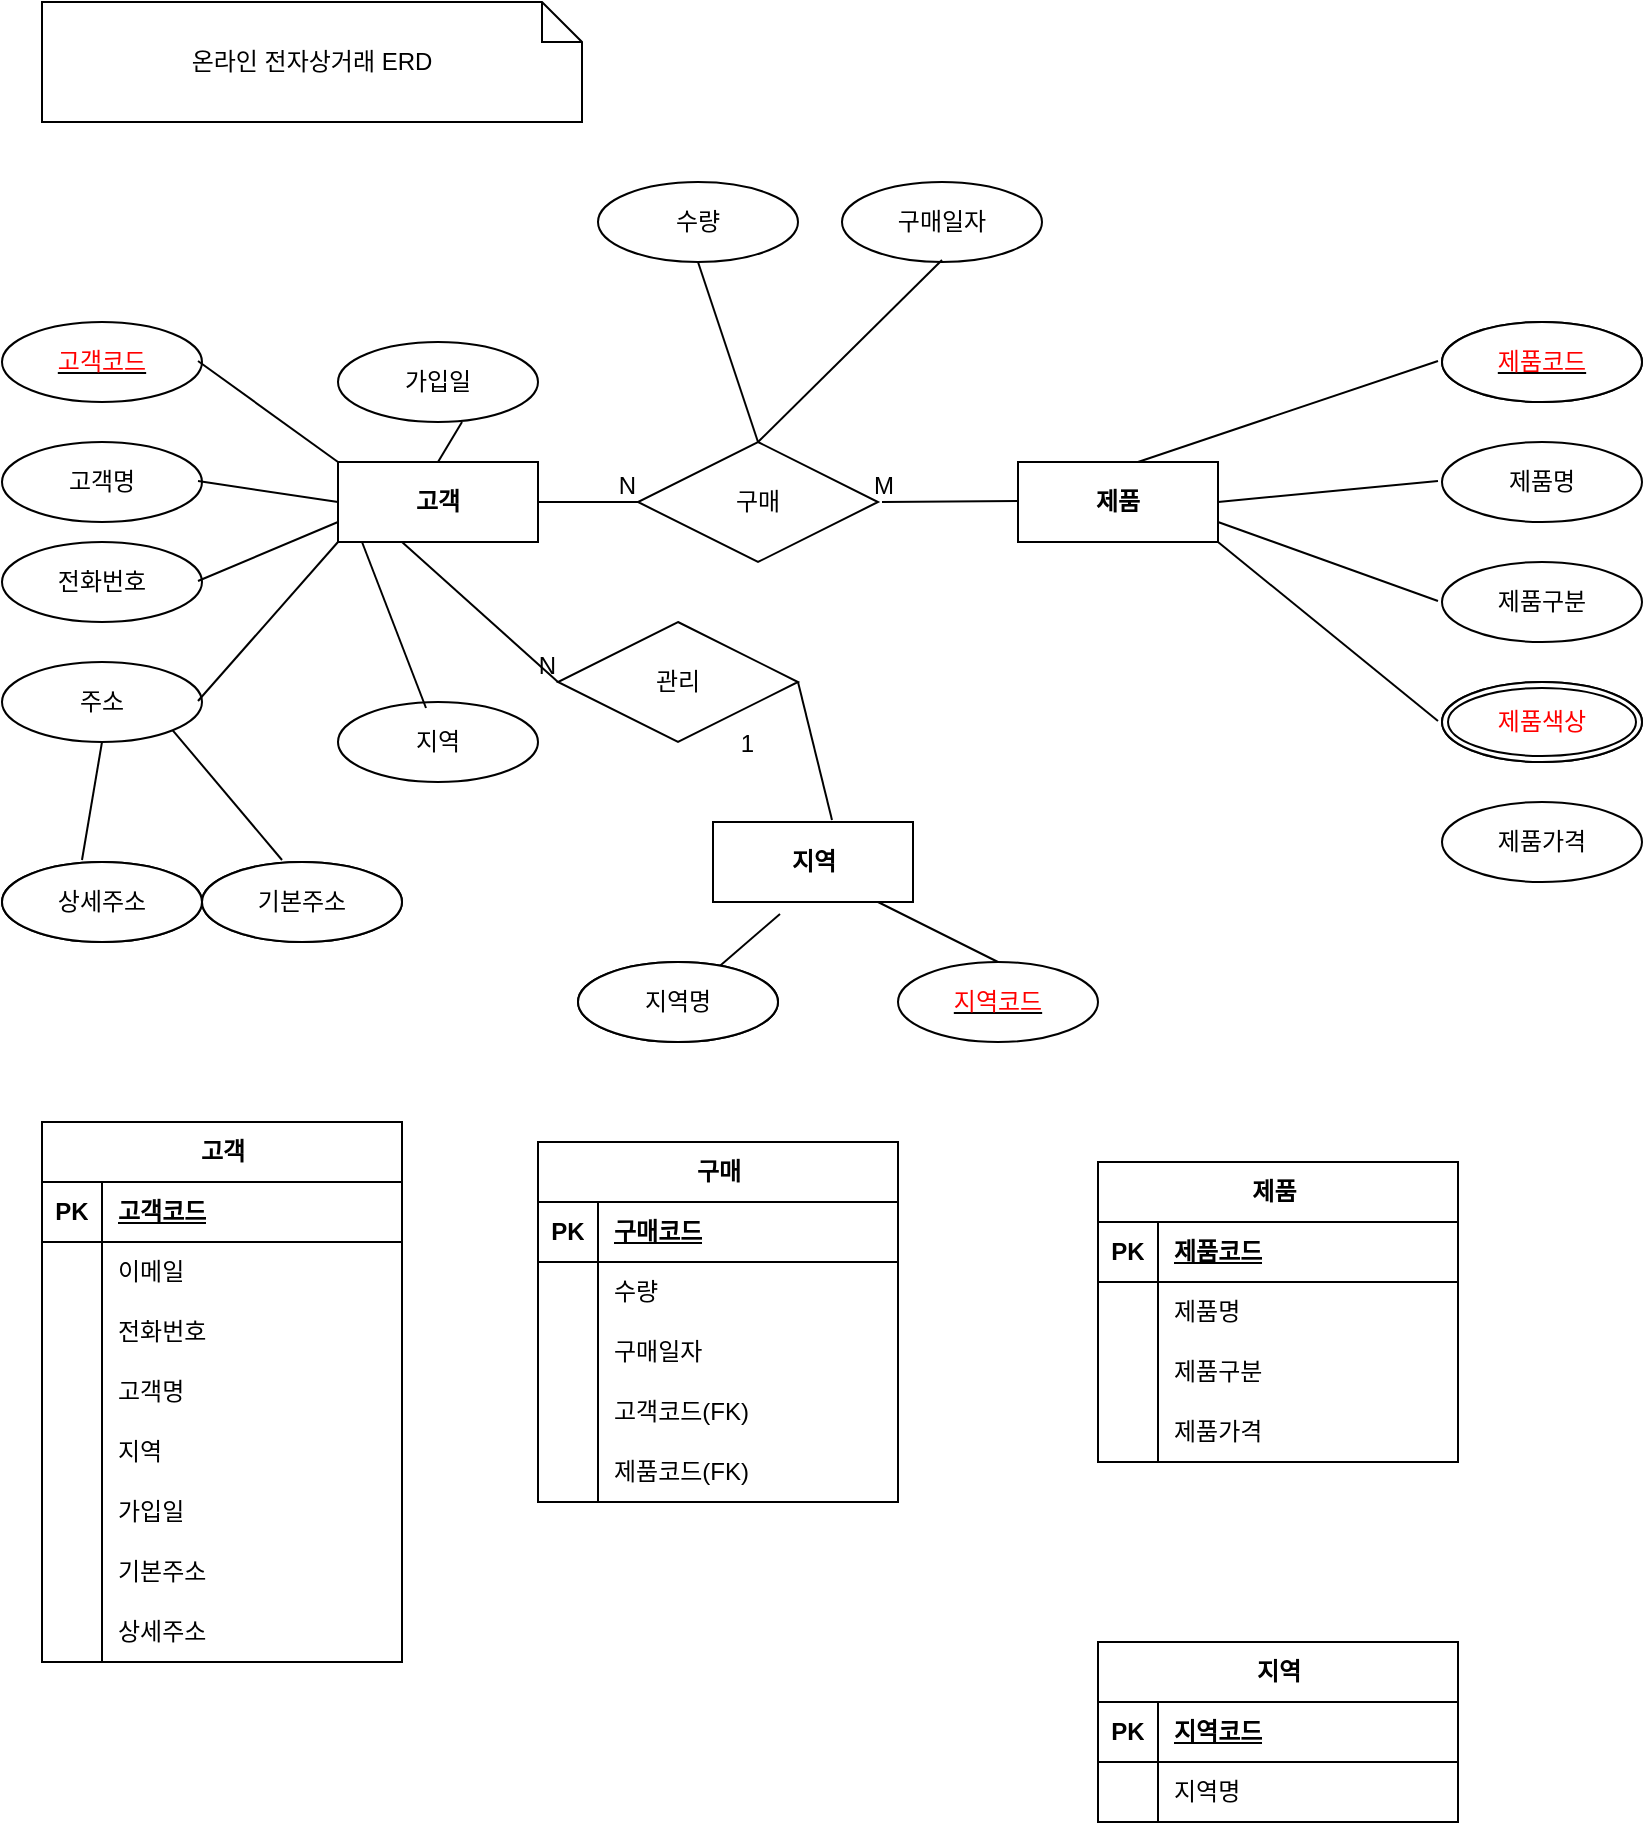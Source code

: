 <mxfile version="22.1.16" type="github">
  <diagram name="페이지-1" id="xG3aGmOnRSjGgeYICYWL">
    <mxGraphModel dx="859" dy="1944" grid="1" gridSize="10" guides="1" tooltips="1" connect="1" arrows="1" fold="1" page="1" pageScale="1" pageWidth="827" pageHeight="1169" math="0" shadow="0">
      <root>
        <mxCell id="0" />
        <mxCell id="1" parent="0" />
        <mxCell id="t62t33syxWs0_3AeZaYj-1" value="&lt;font color=&quot;#ff0000&quot;&gt;고객코드&lt;/font&gt;" style="ellipse;whiteSpace=wrap;html=1;align=center;fontStyle=4;" parent="1" vertex="1">
          <mxGeometry width="100" height="40" as="geometry" />
        </mxCell>
        <mxCell id="t62t33syxWs0_3AeZaYj-2" value="&lt;b&gt;지역&lt;/b&gt;" style="whiteSpace=wrap;html=1;align=center;" parent="1" vertex="1">
          <mxGeometry x="355.5" y="250" width="100" height="40" as="geometry" />
        </mxCell>
        <mxCell id="t62t33syxWs0_3AeZaYj-3" value="&lt;b&gt;제품&lt;/b&gt;" style="whiteSpace=wrap;html=1;align=center;" parent="1" vertex="1">
          <mxGeometry x="508" y="70" width="100" height="40" as="geometry" />
        </mxCell>
        <mxCell id="t62t33syxWs0_3AeZaYj-4" value="&lt;b&gt;고객&lt;/b&gt;" style="whiteSpace=wrap;html=1;align=center;" parent="1" vertex="1">
          <mxGeometry x="168" y="70" width="100" height="40" as="geometry" />
        </mxCell>
        <mxCell id="t62t33syxWs0_3AeZaYj-5" value="고객명" style="ellipse;whiteSpace=wrap;html=1;align=center;" parent="1" vertex="1">
          <mxGeometry y="60" width="100" height="40" as="geometry" />
        </mxCell>
        <mxCell id="t62t33syxWs0_3AeZaYj-6" value="전화번호" style="ellipse;whiteSpace=wrap;html=1;align=center;" parent="1" vertex="1">
          <mxGeometry y="110" width="100" height="40" as="geometry" />
        </mxCell>
        <mxCell id="t62t33syxWs0_3AeZaYj-7" value="주소" style="ellipse;whiteSpace=wrap;html=1;align=center;" parent="1" vertex="1">
          <mxGeometry y="170" width="100" height="40" as="geometry" />
        </mxCell>
        <mxCell id="t62t33syxWs0_3AeZaYj-8" value="지역" style="ellipse;whiteSpace=wrap;html=1;align=center;" parent="1" vertex="1">
          <mxGeometry x="168" y="190" width="100" height="40" as="geometry" />
        </mxCell>
        <mxCell id="t62t33syxWs0_3AeZaYj-9" value="가입일" style="ellipse;whiteSpace=wrap;html=1;align=center;" parent="1" vertex="1">
          <mxGeometry x="168" y="10" width="100" height="40" as="geometry" />
        </mxCell>
        <mxCell id="t62t33syxWs0_3AeZaYj-10" value="" style="endArrow=none;html=1;rounded=0;entryX=0;entryY=0;entryDx=0;entryDy=0;" parent="1" target="t62t33syxWs0_3AeZaYj-4" edge="1">
          <mxGeometry relative="1" as="geometry">
            <mxPoint x="98" y="19.5" as="sourcePoint" />
            <mxPoint x="258" y="19.5" as="targetPoint" />
          </mxGeometry>
        </mxCell>
        <mxCell id="t62t33syxWs0_3AeZaYj-12" value="" style="endArrow=none;html=1;rounded=0;entryX=0.12;entryY=1;entryDx=0;entryDy=0;entryPerimeter=0;exitX=0.44;exitY=0.075;exitDx=0;exitDy=0;exitPerimeter=0;" parent="1" source="t62t33syxWs0_3AeZaYj-8" target="t62t33syxWs0_3AeZaYj-4" edge="1">
          <mxGeometry relative="1" as="geometry">
            <mxPoint x="98" y="239.5" as="sourcePoint" />
            <mxPoint x="258" y="239.5" as="targetPoint" />
          </mxGeometry>
        </mxCell>
        <mxCell id="t62t33syxWs0_3AeZaYj-13" value="" style="endArrow=none;html=1;rounded=0;entryX=0;entryY=1;entryDx=0;entryDy=0;" parent="1" target="t62t33syxWs0_3AeZaYj-4" edge="1">
          <mxGeometry relative="1" as="geometry">
            <mxPoint x="98" y="189.5" as="sourcePoint" />
            <mxPoint x="258" y="189.5" as="targetPoint" />
          </mxGeometry>
        </mxCell>
        <mxCell id="t62t33syxWs0_3AeZaYj-14" value="" style="endArrow=none;html=1;rounded=0;entryX=0;entryY=0.75;entryDx=0;entryDy=0;" parent="1" target="t62t33syxWs0_3AeZaYj-4" edge="1">
          <mxGeometry relative="1" as="geometry">
            <mxPoint x="98" y="129.5" as="sourcePoint" />
            <mxPoint x="258" y="129.5" as="targetPoint" />
          </mxGeometry>
        </mxCell>
        <mxCell id="t62t33syxWs0_3AeZaYj-15" value="" style="endArrow=none;html=1;rounded=0;entryX=0;entryY=0.5;entryDx=0;entryDy=0;" parent="1" target="t62t33syxWs0_3AeZaYj-4" edge="1">
          <mxGeometry relative="1" as="geometry">
            <mxPoint x="98" y="79.5" as="sourcePoint" />
            <mxPoint x="258" y="79.5" as="targetPoint" />
          </mxGeometry>
        </mxCell>
        <mxCell id="t62t33syxWs0_3AeZaYj-16" value="제품가격" style="ellipse;whiteSpace=wrap;html=1;align=center;" parent="1" vertex="1">
          <mxGeometry x="720" y="240" width="100" height="40" as="geometry" />
        </mxCell>
        <mxCell id="t62t33syxWs0_3AeZaYj-17" value="제품색상" style="ellipse;whiteSpace=wrap;html=1;align=center;" parent="1" vertex="1">
          <mxGeometry x="720" y="180" width="100" height="40" as="geometry" />
        </mxCell>
        <mxCell id="t62t33syxWs0_3AeZaYj-18" value="제품구분" style="ellipse;whiteSpace=wrap;html=1;align=center;" parent="1" vertex="1">
          <mxGeometry x="720" y="120" width="100" height="40" as="geometry" />
        </mxCell>
        <mxCell id="t62t33syxWs0_3AeZaYj-19" value="제품명" style="ellipse;whiteSpace=wrap;html=1;align=center;" parent="1" vertex="1">
          <mxGeometry x="720" y="60" width="100" height="40" as="geometry" />
        </mxCell>
        <mxCell id="t62t33syxWs0_3AeZaYj-20" value="제품코드&lt;span style=&quot;white-space: pre;&quot;&gt;&#x9;&lt;/span&gt;" style="ellipse;whiteSpace=wrap;html=1;align=center;" parent="1" vertex="1">
          <mxGeometry x="720" width="100" height="40" as="geometry" />
        </mxCell>
        <mxCell id="t62t33syxWs0_3AeZaYj-21" value="&lt;font color=&quot;#ff0000&quot;&gt;제품코드&lt;/font&gt;" style="ellipse;whiteSpace=wrap;html=1;align=center;fontStyle=4;" parent="1" vertex="1">
          <mxGeometry x="720" width="100" height="40" as="geometry" />
        </mxCell>
        <mxCell id="t62t33syxWs0_3AeZaYj-22" value="" style="endArrow=none;html=1;rounded=0;exitX=0.6;exitY=0;exitDx=0;exitDy=0;exitPerimeter=0;" parent="1" source="t62t33syxWs0_3AeZaYj-3" edge="1">
          <mxGeometry relative="1" as="geometry">
            <mxPoint x="558" y="19.5" as="sourcePoint" />
            <mxPoint x="718" y="19.5" as="targetPoint" />
          </mxGeometry>
        </mxCell>
        <mxCell id="t62t33syxWs0_3AeZaYj-24" value="" style="endArrow=none;html=1;rounded=0;exitX=1;exitY=1;exitDx=0;exitDy=0;" parent="1" source="t62t33syxWs0_3AeZaYj-3" edge="1">
          <mxGeometry relative="1" as="geometry">
            <mxPoint x="558" y="199.5" as="sourcePoint" />
            <mxPoint x="718" y="199.5" as="targetPoint" />
          </mxGeometry>
        </mxCell>
        <mxCell id="t62t33syxWs0_3AeZaYj-25" value="" style="endArrow=none;html=1;rounded=0;exitX=1;exitY=0.75;exitDx=0;exitDy=0;" parent="1" source="t62t33syxWs0_3AeZaYj-3" edge="1">
          <mxGeometry relative="1" as="geometry">
            <mxPoint x="558" y="139.5" as="sourcePoint" />
            <mxPoint x="718" y="139.5" as="targetPoint" />
          </mxGeometry>
        </mxCell>
        <mxCell id="t62t33syxWs0_3AeZaYj-26" value="" style="endArrow=none;html=1;rounded=0;exitX=1;exitY=0.5;exitDx=0;exitDy=0;" parent="1" source="t62t33syxWs0_3AeZaYj-3" edge="1">
          <mxGeometry relative="1" as="geometry">
            <mxPoint x="558" y="79.5" as="sourcePoint" />
            <mxPoint x="718" y="79.5" as="targetPoint" />
          </mxGeometry>
        </mxCell>
        <mxCell id="t62t33syxWs0_3AeZaYj-27" value="구매" style="shape=rhombus;perimeter=rhombusPerimeter;whiteSpace=wrap;html=1;align=center;" parent="1" vertex="1">
          <mxGeometry x="318" y="60" width="120" height="60" as="geometry" />
        </mxCell>
        <mxCell id="t62t33syxWs0_3AeZaYj-29" value="지역명" style="ellipse;whiteSpace=wrap;html=1;align=center;fontStyle=4;" parent="1" vertex="1">
          <mxGeometry x="288" y="320" width="100" height="40" as="geometry" />
        </mxCell>
        <mxCell id="t62t33syxWs0_3AeZaYj-30" value="&lt;font color=&quot;#ff0000&quot;&gt;지역코드&lt;/font&gt;" style="ellipse;whiteSpace=wrap;html=1;align=center;fontStyle=4;" parent="1" vertex="1">
          <mxGeometry x="448" y="320" width="100" height="40" as="geometry" />
        </mxCell>
        <mxCell id="t62t33syxWs0_3AeZaYj-31" value="" style="endArrow=none;html=1;rounded=0;entryX=0.335;entryY=1.15;entryDx=0;entryDy=0;entryPerimeter=0;" parent="1" source="t62t33syxWs0_3AeZaYj-29" target="t62t33syxWs0_3AeZaYj-2" edge="1">
          <mxGeometry relative="1" as="geometry">
            <mxPoint x="201.5" y="269.5" as="sourcePoint" />
            <mxPoint x="361.5" y="269.5" as="targetPoint" />
          </mxGeometry>
        </mxCell>
        <mxCell id="t62t33syxWs0_3AeZaYj-32" value="" style="endArrow=none;html=1;rounded=0;entryX=0.5;entryY=0;entryDx=0;entryDy=0;" parent="1" target="t62t33syxWs0_3AeZaYj-30" edge="1">
          <mxGeometry relative="1" as="geometry">
            <mxPoint x="438" y="290" as="sourcePoint" />
            <mxPoint x="463.5" y="338.5" as="targetPoint" />
          </mxGeometry>
        </mxCell>
        <mxCell id="t62t33syxWs0_3AeZaYj-33" value="Attribute" style="ellipse;whiteSpace=wrap;html=1;align=center;fontStyle=4;" parent="1" vertex="1">
          <mxGeometry x="100" y="270" width="100" height="40" as="geometry" />
        </mxCell>
        <mxCell id="t62t33syxWs0_3AeZaYj-34" value="Attribute" style="ellipse;whiteSpace=wrap;html=1;align=center;fontStyle=4;" parent="1" vertex="1">
          <mxGeometry y="270" width="100" height="40" as="geometry" />
        </mxCell>
        <mxCell id="t62t33syxWs0_3AeZaYj-35" value="" style="endArrow=none;html=1;rounded=0;entryX=0.5;entryY=1;entryDx=0;entryDy=0;" parent="1" target="t62t33syxWs0_3AeZaYj-7" edge="1">
          <mxGeometry relative="1" as="geometry">
            <mxPoint x="40" y="269" as="sourcePoint" />
            <mxPoint x="200" y="269" as="targetPoint" />
          </mxGeometry>
        </mxCell>
        <mxCell id="t62t33syxWs0_3AeZaYj-36" value="기본주소" style="ellipse;whiteSpace=wrap;html=1;align=center;" parent="1" vertex="1">
          <mxGeometry x="100" y="270" width="100" height="40" as="geometry" />
        </mxCell>
        <mxCell id="t62t33syxWs0_3AeZaYj-37" value="상세주소" style="ellipse;whiteSpace=wrap;html=1;align=center;" parent="1" vertex="1">
          <mxGeometry y="270" width="100" height="40" as="geometry" />
        </mxCell>
        <mxCell id="t62t33syxWs0_3AeZaYj-38" value="" style="endArrow=none;html=1;rounded=0;entryX=1;entryY=1;entryDx=0;entryDy=0;" parent="1" target="t62t33syxWs0_3AeZaYj-7" edge="1">
          <mxGeometry relative="1" as="geometry">
            <mxPoint x="140" y="269" as="sourcePoint" />
            <mxPoint x="90" y="220" as="targetPoint" />
          </mxGeometry>
        </mxCell>
        <mxCell id="t62t33syxWs0_3AeZaYj-39" value="" style="endArrow=none;html=1;rounded=0;exitX=0.5;exitY=0;exitDx=0;exitDy=0;" parent="1" source="t62t33syxWs0_3AeZaYj-4" edge="1">
          <mxGeometry relative="1" as="geometry">
            <mxPoint x="70" y="50" as="sourcePoint" />
            <mxPoint x="230" y="50" as="targetPoint" />
          </mxGeometry>
        </mxCell>
        <mxCell id="t62t33syxWs0_3AeZaYj-44" value="" style="endArrow=none;html=1;rounded=0;entryX=0;entryY=0.5;entryDx=0;entryDy=0;exitX=1;exitY=0.5;exitDx=0;exitDy=0;" parent="1" source="t62t33syxWs0_3AeZaYj-4" target="t62t33syxWs0_3AeZaYj-27" edge="1">
          <mxGeometry relative="1" as="geometry">
            <mxPoint x="247.5" y="70" as="sourcePoint" />
            <mxPoint x="355.5" y="70" as="targetPoint" />
          </mxGeometry>
        </mxCell>
        <mxCell id="t62t33syxWs0_3AeZaYj-45" value="N" style="resizable=0;html=1;whiteSpace=wrap;align=right;verticalAlign=bottom;" parent="t62t33syxWs0_3AeZaYj-44" connectable="0" vertex="1">
          <mxGeometry x="1" relative="1" as="geometry" />
        </mxCell>
        <mxCell id="t62t33syxWs0_3AeZaYj-46" value="" style="endArrow=none;html=1;rounded=0;" parent="1" edge="1">
          <mxGeometry relative="1" as="geometry">
            <mxPoint x="440" y="90" as="sourcePoint" />
            <mxPoint x="508" y="89.5" as="targetPoint" />
          </mxGeometry>
        </mxCell>
        <mxCell id="t62t33syxWs0_3AeZaYj-47" value="M" style="resizable=0;html=1;whiteSpace=wrap;align=right;verticalAlign=bottom;direction=west;" parent="t62t33syxWs0_3AeZaYj-46" connectable="0" vertex="1">
          <mxGeometry x="1" relative="1" as="geometry">
            <mxPoint x="-60" y="1" as="offset" />
          </mxGeometry>
        </mxCell>
        <mxCell id="t62t33syxWs0_3AeZaYj-48" value="&lt;font color=&quot;#ff0000&quot;&gt;제품색상&lt;/font&gt;" style="ellipse;shape=doubleEllipse;margin=3;whiteSpace=wrap;html=1;align=center;" parent="1" vertex="1">
          <mxGeometry x="720" y="180" width="100" height="40" as="geometry" />
        </mxCell>
        <mxCell id="t62t33syxWs0_3AeZaYj-49" value="관리" style="shape=rhombus;perimeter=rhombusPerimeter;whiteSpace=wrap;html=1;align=center;" parent="1" vertex="1">
          <mxGeometry x="278" y="150" width="120" height="60" as="geometry" />
        </mxCell>
        <mxCell id="t62t33syxWs0_3AeZaYj-50" value="" style="endArrow=none;html=1;rounded=0;entryX=0;entryY=0.5;entryDx=0;entryDy=0;" parent="1" target="t62t33syxWs0_3AeZaYj-49" edge="1">
          <mxGeometry relative="1" as="geometry">
            <mxPoint x="200" y="110" as="sourcePoint" />
            <mxPoint x="360" y="110" as="targetPoint" />
          </mxGeometry>
        </mxCell>
        <mxCell id="t62t33syxWs0_3AeZaYj-51" value="N" style="resizable=0;html=1;whiteSpace=wrap;align=right;verticalAlign=bottom;" parent="t62t33syxWs0_3AeZaYj-50" connectable="0" vertex="1">
          <mxGeometry x="1" relative="1" as="geometry" />
        </mxCell>
        <mxCell id="t62t33syxWs0_3AeZaYj-52" value="" style="endArrow=none;html=1;rounded=0;entryX=0.595;entryY=-0.025;entryDx=0;entryDy=0;entryPerimeter=0;exitX=1;exitY=0.5;exitDx=0;exitDy=0;" parent="1" source="t62t33syxWs0_3AeZaYj-49" target="t62t33syxWs0_3AeZaYj-2" edge="1">
          <mxGeometry relative="1" as="geometry">
            <mxPoint x="355.5" y="202" as="sourcePoint" />
            <mxPoint x="515.5" y="202" as="targetPoint" />
          </mxGeometry>
        </mxCell>
        <mxCell id="t62t33syxWs0_3AeZaYj-53" value="1" style="resizable=0;html=1;whiteSpace=wrap;align=right;verticalAlign=bottom;" parent="t62t33syxWs0_3AeZaYj-52" connectable="0" vertex="1">
          <mxGeometry x="1" relative="1" as="geometry">
            <mxPoint x="-37" y="-29" as="offset" />
          </mxGeometry>
        </mxCell>
        <mxCell id="t62t33syxWs0_3AeZaYj-55" value="구매일자" style="ellipse;whiteSpace=wrap;html=1;align=center;" parent="1" vertex="1">
          <mxGeometry x="420" y="-70" width="100" height="40" as="geometry" />
        </mxCell>
        <mxCell id="t62t33syxWs0_3AeZaYj-56" value="수량" style="ellipse;whiteSpace=wrap;html=1;align=center;" parent="1" vertex="1">
          <mxGeometry x="298" y="-70" width="100" height="40" as="geometry" />
        </mxCell>
        <mxCell id="t62t33syxWs0_3AeZaYj-57" value="" style="endArrow=none;html=1;rounded=0;entryX=0.5;entryY=0;entryDx=0;entryDy=0;" parent="1" target="t62t33syxWs0_3AeZaYj-27" edge="1">
          <mxGeometry relative="1" as="geometry">
            <mxPoint x="348" y="-30" as="sourcePoint" />
            <mxPoint x="508" y="-30" as="targetPoint" />
          </mxGeometry>
        </mxCell>
        <mxCell id="t62t33syxWs0_3AeZaYj-58" value="" style="endArrow=none;html=1;rounded=0;exitX=0.5;exitY=0;exitDx=0;exitDy=0;" parent="1" source="t62t33syxWs0_3AeZaYj-27" edge="1">
          <mxGeometry relative="1" as="geometry">
            <mxPoint x="310" y="-31" as="sourcePoint" />
            <mxPoint x="470" y="-31" as="targetPoint" />
          </mxGeometry>
        </mxCell>
        <mxCell id="t62t33syxWs0_3AeZaYj-59" value="지역명" style="ellipse;whiteSpace=wrap;html=1;align=center;" parent="1" vertex="1">
          <mxGeometry x="288" y="320" width="100" height="40" as="geometry" />
        </mxCell>
        <mxCell id="t62t33syxWs0_3AeZaYj-60" value="온라인 전자상거래 ERD" style="shape=note;size=20;whiteSpace=wrap;html=1;" parent="1" vertex="1">
          <mxGeometry x="20" y="-160" width="270" height="60" as="geometry" />
        </mxCell>
        <mxCell id="PYMybpWRJuNbqBoeFfPE-3" value="고객" style="shape=table;startSize=30;container=1;collapsible=1;childLayout=tableLayout;fixedRows=1;rowLines=0;fontStyle=1;align=center;resizeLast=1;html=1;" vertex="1" parent="1">
          <mxGeometry x="20" y="400" width="180" height="270" as="geometry" />
        </mxCell>
        <mxCell id="PYMybpWRJuNbqBoeFfPE-4" value="" style="shape=tableRow;horizontal=0;startSize=0;swimlaneHead=0;swimlaneBody=0;fillColor=none;collapsible=0;dropTarget=0;points=[[0,0.5],[1,0.5]];portConstraint=eastwest;top=0;left=0;right=0;bottom=1;" vertex="1" parent="PYMybpWRJuNbqBoeFfPE-3">
          <mxGeometry y="30" width="180" height="30" as="geometry" />
        </mxCell>
        <mxCell id="PYMybpWRJuNbqBoeFfPE-5" value="PK" style="shape=partialRectangle;connectable=0;fillColor=none;top=0;left=0;bottom=0;right=0;fontStyle=1;overflow=hidden;whiteSpace=wrap;html=1;" vertex="1" parent="PYMybpWRJuNbqBoeFfPE-4">
          <mxGeometry width="30" height="30" as="geometry">
            <mxRectangle width="30" height="30" as="alternateBounds" />
          </mxGeometry>
        </mxCell>
        <mxCell id="PYMybpWRJuNbqBoeFfPE-6" value="고객코드" style="shape=partialRectangle;connectable=0;fillColor=none;top=0;left=0;bottom=0;right=0;align=left;spacingLeft=6;fontStyle=5;overflow=hidden;whiteSpace=wrap;html=1;" vertex="1" parent="PYMybpWRJuNbqBoeFfPE-4">
          <mxGeometry x="30" width="150" height="30" as="geometry">
            <mxRectangle width="150" height="30" as="alternateBounds" />
          </mxGeometry>
        </mxCell>
        <mxCell id="PYMybpWRJuNbqBoeFfPE-7" value="" style="shape=tableRow;horizontal=0;startSize=0;swimlaneHead=0;swimlaneBody=0;fillColor=none;collapsible=0;dropTarget=0;points=[[0,0.5],[1,0.5]];portConstraint=eastwest;top=0;left=0;right=0;bottom=0;" vertex="1" parent="PYMybpWRJuNbqBoeFfPE-3">
          <mxGeometry y="60" width="180" height="30" as="geometry" />
        </mxCell>
        <mxCell id="PYMybpWRJuNbqBoeFfPE-8" value="" style="shape=partialRectangle;connectable=0;fillColor=none;top=0;left=0;bottom=0;right=0;editable=1;overflow=hidden;whiteSpace=wrap;html=1;" vertex="1" parent="PYMybpWRJuNbqBoeFfPE-7">
          <mxGeometry width="30" height="30" as="geometry">
            <mxRectangle width="30" height="30" as="alternateBounds" />
          </mxGeometry>
        </mxCell>
        <mxCell id="PYMybpWRJuNbqBoeFfPE-9" value="이메일&lt;span style=&quot;white-space: pre;&quot;&gt;&#x9;&lt;/span&gt;" style="shape=partialRectangle;connectable=0;fillColor=none;top=0;left=0;bottom=0;right=0;align=left;spacingLeft=6;overflow=hidden;whiteSpace=wrap;html=1;" vertex="1" parent="PYMybpWRJuNbqBoeFfPE-7">
          <mxGeometry x="30" width="150" height="30" as="geometry">
            <mxRectangle width="150" height="30" as="alternateBounds" />
          </mxGeometry>
        </mxCell>
        <mxCell id="PYMybpWRJuNbqBoeFfPE-10" value="" style="shape=tableRow;horizontal=0;startSize=0;swimlaneHead=0;swimlaneBody=0;fillColor=none;collapsible=0;dropTarget=0;points=[[0,0.5],[1,0.5]];portConstraint=eastwest;top=0;left=0;right=0;bottom=0;" vertex="1" parent="PYMybpWRJuNbqBoeFfPE-3">
          <mxGeometry y="90" width="180" height="30" as="geometry" />
        </mxCell>
        <mxCell id="PYMybpWRJuNbqBoeFfPE-11" value="" style="shape=partialRectangle;connectable=0;fillColor=none;top=0;left=0;bottom=0;right=0;editable=1;overflow=hidden;whiteSpace=wrap;html=1;" vertex="1" parent="PYMybpWRJuNbqBoeFfPE-10">
          <mxGeometry width="30" height="30" as="geometry">
            <mxRectangle width="30" height="30" as="alternateBounds" />
          </mxGeometry>
        </mxCell>
        <mxCell id="PYMybpWRJuNbqBoeFfPE-12" value="전화번호" style="shape=partialRectangle;connectable=0;fillColor=none;top=0;left=0;bottom=0;right=0;align=left;spacingLeft=6;overflow=hidden;whiteSpace=wrap;html=1;" vertex="1" parent="PYMybpWRJuNbqBoeFfPE-10">
          <mxGeometry x="30" width="150" height="30" as="geometry">
            <mxRectangle width="150" height="30" as="alternateBounds" />
          </mxGeometry>
        </mxCell>
        <mxCell id="PYMybpWRJuNbqBoeFfPE-13" value="" style="shape=tableRow;horizontal=0;startSize=0;swimlaneHead=0;swimlaneBody=0;fillColor=none;collapsible=0;dropTarget=0;points=[[0,0.5],[1,0.5]];portConstraint=eastwest;top=0;left=0;right=0;bottom=0;" vertex="1" parent="PYMybpWRJuNbqBoeFfPE-3">
          <mxGeometry y="120" width="180" height="30" as="geometry" />
        </mxCell>
        <mxCell id="PYMybpWRJuNbqBoeFfPE-14" value="" style="shape=partialRectangle;connectable=0;fillColor=none;top=0;left=0;bottom=0;right=0;editable=1;overflow=hidden;whiteSpace=wrap;html=1;" vertex="1" parent="PYMybpWRJuNbqBoeFfPE-13">
          <mxGeometry width="30" height="30" as="geometry">
            <mxRectangle width="30" height="30" as="alternateBounds" />
          </mxGeometry>
        </mxCell>
        <mxCell id="PYMybpWRJuNbqBoeFfPE-15" value="고객명" style="shape=partialRectangle;connectable=0;fillColor=none;top=0;left=0;bottom=0;right=0;align=left;spacingLeft=6;overflow=hidden;whiteSpace=wrap;html=1;" vertex="1" parent="PYMybpWRJuNbqBoeFfPE-13">
          <mxGeometry x="30" width="150" height="30" as="geometry">
            <mxRectangle width="150" height="30" as="alternateBounds" />
          </mxGeometry>
        </mxCell>
        <mxCell id="PYMybpWRJuNbqBoeFfPE-16" value="" style="shape=tableRow;horizontal=0;startSize=0;swimlaneHead=0;swimlaneBody=0;fillColor=none;collapsible=0;dropTarget=0;points=[[0,0.5],[1,0.5]];portConstraint=eastwest;top=0;left=0;right=0;bottom=0;" vertex="1" parent="PYMybpWRJuNbqBoeFfPE-3">
          <mxGeometry y="150" width="180" height="30" as="geometry" />
        </mxCell>
        <mxCell id="PYMybpWRJuNbqBoeFfPE-17" value="" style="shape=partialRectangle;connectable=0;fillColor=none;top=0;left=0;bottom=0;right=0;editable=1;overflow=hidden;whiteSpace=wrap;html=1;" vertex="1" parent="PYMybpWRJuNbqBoeFfPE-16">
          <mxGeometry width="30" height="30" as="geometry">
            <mxRectangle width="30" height="30" as="alternateBounds" />
          </mxGeometry>
        </mxCell>
        <mxCell id="PYMybpWRJuNbqBoeFfPE-18" value="지역" style="shape=partialRectangle;connectable=0;fillColor=none;top=0;left=0;bottom=0;right=0;align=left;spacingLeft=6;overflow=hidden;whiteSpace=wrap;html=1;" vertex="1" parent="PYMybpWRJuNbqBoeFfPE-16">
          <mxGeometry x="30" width="150" height="30" as="geometry">
            <mxRectangle width="150" height="30" as="alternateBounds" />
          </mxGeometry>
        </mxCell>
        <mxCell id="PYMybpWRJuNbqBoeFfPE-19" value="" style="shape=tableRow;horizontal=0;startSize=0;swimlaneHead=0;swimlaneBody=0;fillColor=none;collapsible=0;dropTarget=0;points=[[0,0.5],[1,0.5]];portConstraint=eastwest;top=0;left=0;right=0;bottom=0;" vertex="1" parent="PYMybpWRJuNbqBoeFfPE-3">
          <mxGeometry y="180" width="180" height="30" as="geometry" />
        </mxCell>
        <mxCell id="PYMybpWRJuNbqBoeFfPE-20" value="" style="shape=partialRectangle;connectable=0;fillColor=none;top=0;left=0;bottom=0;right=0;editable=1;overflow=hidden;whiteSpace=wrap;html=1;" vertex="1" parent="PYMybpWRJuNbqBoeFfPE-19">
          <mxGeometry width="30" height="30" as="geometry">
            <mxRectangle width="30" height="30" as="alternateBounds" />
          </mxGeometry>
        </mxCell>
        <mxCell id="PYMybpWRJuNbqBoeFfPE-21" value="가입일" style="shape=partialRectangle;connectable=0;fillColor=none;top=0;left=0;bottom=0;right=0;align=left;spacingLeft=6;overflow=hidden;whiteSpace=wrap;html=1;" vertex="1" parent="PYMybpWRJuNbqBoeFfPE-19">
          <mxGeometry x="30" width="150" height="30" as="geometry">
            <mxRectangle width="150" height="30" as="alternateBounds" />
          </mxGeometry>
        </mxCell>
        <mxCell id="PYMybpWRJuNbqBoeFfPE-22" value="" style="shape=tableRow;horizontal=0;startSize=0;swimlaneHead=0;swimlaneBody=0;fillColor=none;collapsible=0;dropTarget=0;points=[[0,0.5],[1,0.5]];portConstraint=eastwest;top=0;left=0;right=0;bottom=0;" vertex="1" parent="PYMybpWRJuNbqBoeFfPE-3">
          <mxGeometry y="210" width="180" height="30" as="geometry" />
        </mxCell>
        <mxCell id="PYMybpWRJuNbqBoeFfPE-23" value="" style="shape=partialRectangle;connectable=0;fillColor=none;top=0;left=0;bottom=0;right=0;editable=1;overflow=hidden;whiteSpace=wrap;html=1;" vertex="1" parent="PYMybpWRJuNbqBoeFfPE-22">
          <mxGeometry width="30" height="30" as="geometry">
            <mxRectangle width="30" height="30" as="alternateBounds" />
          </mxGeometry>
        </mxCell>
        <mxCell id="PYMybpWRJuNbqBoeFfPE-24" value="기본주소" style="shape=partialRectangle;connectable=0;fillColor=none;top=0;left=0;bottom=0;right=0;align=left;spacingLeft=6;overflow=hidden;whiteSpace=wrap;html=1;" vertex="1" parent="PYMybpWRJuNbqBoeFfPE-22">
          <mxGeometry x="30" width="150" height="30" as="geometry">
            <mxRectangle width="150" height="30" as="alternateBounds" />
          </mxGeometry>
        </mxCell>
        <mxCell id="PYMybpWRJuNbqBoeFfPE-25" value="" style="shape=tableRow;horizontal=0;startSize=0;swimlaneHead=0;swimlaneBody=0;fillColor=none;collapsible=0;dropTarget=0;points=[[0,0.5],[1,0.5]];portConstraint=eastwest;top=0;left=0;right=0;bottom=0;" vertex="1" parent="PYMybpWRJuNbqBoeFfPE-3">
          <mxGeometry y="240" width="180" height="30" as="geometry" />
        </mxCell>
        <mxCell id="PYMybpWRJuNbqBoeFfPE-26" value="" style="shape=partialRectangle;connectable=0;fillColor=none;top=0;left=0;bottom=0;right=0;editable=1;overflow=hidden;whiteSpace=wrap;html=1;" vertex="1" parent="PYMybpWRJuNbqBoeFfPE-25">
          <mxGeometry width="30" height="30" as="geometry">
            <mxRectangle width="30" height="30" as="alternateBounds" />
          </mxGeometry>
        </mxCell>
        <mxCell id="PYMybpWRJuNbqBoeFfPE-27" value="상세주소" style="shape=partialRectangle;connectable=0;fillColor=none;top=0;left=0;bottom=0;right=0;align=left;spacingLeft=6;overflow=hidden;whiteSpace=wrap;html=1;" vertex="1" parent="PYMybpWRJuNbqBoeFfPE-25">
          <mxGeometry x="30" width="150" height="30" as="geometry">
            <mxRectangle width="150" height="30" as="alternateBounds" />
          </mxGeometry>
        </mxCell>
        <mxCell id="PYMybpWRJuNbqBoeFfPE-41" value="제품&lt;span style=&quot;white-space: pre;&quot;&gt;&#x9;&lt;/span&gt;" style="shape=table;startSize=30;container=1;collapsible=1;childLayout=tableLayout;fixedRows=1;rowLines=0;fontStyle=1;align=center;resizeLast=1;html=1;" vertex="1" parent="1">
          <mxGeometry x="548" y="420" width="180" height="150" as="geometry" />
        </mxCell>
        <mxCell id="PYMybpWRJuNbqBoeFfPE-42" value="" style="shape=tableRow;horizontal=0;startSize=0;swimlaneHead=0;swimlaneBody=0;fillColor=none;collapsible=0;dropTarget=0;points=[[0,0.5],[1,0.5]];portConstraint=eastwest;top=0;left=0;right=0;bottom=1;" vertex="1" parent="PYMybpWRJuNbqBoeFfPE-41">
          <mxGeometry y="30" width="180" height="30" as="geometry" />
        </mxCell>
        <mxCell id="PYMybpWRJuNbqBoeFfPE-43" value="PK" style="shape=partialRectangle;connectable=0;fillColor=none;top=0;left=0;bottom=0;right=0;fontStyle=1;overflow=hidden;whiteSpace=wrap;html=1;" vertex="1" parent="PYMybpWRJuNbqBoeFfPE-42">
          <mxGeometry width="30" height="30" as="geometry">
            <mxRectangle width="30" height="30" as="alternateBounds" />
          </mxGeometry>
        </mxCell>
        <mxCell id="PYMybpWRJuNbqBoeFfPE-44" value="제품코드" style="shape=partialRectangle;connectable=0;fillColor=none;top=0;left=0;bottom=0;right=0;align=left;spacingLeft=6;fontStyle=5;overflow=hidden;whiteSpace=wrap;html=1;" vertex="1" parent="PYMybpWRJuNbqBoeFfPE-42">
          <mxGeometry x="30" width="150" height="30" as="geometry">
            <mxRectangle width="150" height="30" as="alternateBounds" />
          </mxGeometry>
        </mxCell>
        <mxCell id="PYMybpWRJuNbqBoeFfPE-45" value="" style="shape=tableRow;horizontal=0;startSize=0;swimlaneHead=0;swimlaneBody=0;fillColor=none;collapsible=0;dropTarget=0;points=[[0,0.5],[1,0.5]];portConstraint=eastwest;top=0;left=0;right=0;bottom=0;" vertex="1" parent="PYMybpWRJuNbqBoeFfPE-41">
          <mxGeometry y="60" width="180" height="30" as="geometry" />
        </mxCell>
        <mxCell id="PYMybpWRJuNbqBoeFfPE-46" value="" style="shape=partialRectangle;connectable=0;fillColor=none;top=0;left=0;bottom=0;right=0;editable=1;overflow=hidden;whiteSpace=wrap;html=1;" vertex="1" parent="PYMybpWRJuNbqBoeFfPE-45">
          <mxGeometry width="30" height="30" as="geometry">
            <mxRectangle width="30" height="30" as="alternateBounds" />
          </mxGeometry>
        </mxCell>
        <mxCell id="PYMybpWRJuNbqBoeFfPE-47" value="제품명" style="shape=partialRectangle;connectable=0;fillColor=none;top=0;left=0;bottom=0;right=0;align=left;spacingLeft=6;overflow=hidden;whiteSpace=wrap;html=1;" vertex="1" parent="PYMybpWRJuNbqBoeFfPE-45">
          <mxGeometry x="30" width="150" height="30" as="geometry">
            <mxRectangle width="150" height="30" as="alternateBounds" />
          </mxGeometry>
        </mxCell>
        <mxCell id="PYMybpWRJuNbqBoeFfPE-48" value="" style="shape=tableRow;horizontal=0;startSize=0;swimlaneHead=0;swimlaneBody=0;fillColor=none;collapsible=0;dropTarget=0;points=[[0,0.5],[1,0.5]];portConstraint=eastwest;top=0;left=0;right=0;bottom=0;" vertex="1" parent="PYMybpWRJuNbqBoeFfPE-41">
          <mxGeometry y="90" width="180" height="30" as="geometry" />
        </mxCell>
        <mxCell id="PYMybpWRJuNbqBoeFfPE-49" value="" style="shape=partialRectangle;connectable=0;fillColor=none;top=0;left=0;bottom=0;right=0;editable=1;overflow=hidden;whiteSpace=wrap;html=1;" vertex="1" parent="PYMybpWRJuNbqBoeFfPE-48">
          <mxGeometry width="30" height="30" as="geometry">
            <mxRectangle width="30" height="30" as="alternateBounds" />
          </mxGeometry>
        </mxCell>
        <mxCell id="PYMybpWRJuNbqBoeFfPE-50" value="제품구분" style="shape=partialRectangle;connectable=0;fillColor=none;top=0;left=0;bottom=0;right=0;align=left;spacingLeft=6;overflow=hidden;whiteSpace=wrap;html=1;" vertex="1" parent="PYMybpWRJuNbqBoeFfPE-48">
          <mxGeometry x="30" width="150" height="30" as="geometry">
            <mxRectangle width="150" height="30" as="alternateBounds" />
          </mxGeometry>
        </mxCell>
        <mxCell id="PYMybpWRJuNbqBoeFfPE-51" value="" style="shape=tableRow;horizontal=0;startSize=0;swimlaneHead=0;swimlaneBody=0;fillColor=none;collapsible=0;dropTarget=0;points=[[0,0.5],[1,0.5]];portConstraint=eastwest;top=0;left=0;right=0;bottom=0;" vertex="1" parent="PYMybpWRJuNbqBoeFfPE-41">
          <mxGeometry y="120" width="180" height="30" as="geometry" />
        </mxCell>
        <mxCell id="PYMybpWRJuNbqBoeFfPE-52" value="" style="shape=partialRectangle;connectable=0;fillColor=none;top=0;left=0;bottom=0;right=0;editable=1;overflow=hidden;whiteSpace=wrap;html=1;" vertex="1" parent="PYMybpWRJuNbqBoeFfPE-51">
          <mxGeometry width="30" height="30" as="geometry">
            <mxRectangle width="30" height="30" as="alternateBounds" />
          </mxGeometry>
        </mxCell>
        <mxCell id="PYMybpWRJuNbqBoeFfPE-53" value="제품가격" style="shape=partialRectangle;connectable=0;fillColor=none;top=0;left=0;bottom=0;right=0;align=left;spacingLeft=6;overflow=hidden;whiteSpace=wrap;html=1;" vertex="1" parent="PYMybpWRJuNbqBoeFfPE-51">
          <mxGeometry x="30" width="150" height="30" as="geometry">
            <mxRectangle width="150" height="30" as="alternateBounds" />
          </mxGeometry>
        </mxCell>
        <mxCell id="PYMybpWRJuNbqBoeFfPE-57" value="지역" style="shape=table;startSize=30;container=1;collapsible=1;childLayout=tableLayout;fixedRows=1;rowLines=0;fontStyle=1;align=center;resizeLast=1;html=1;" vertex="1" parent="1">
          <mxGeometry x="548" y="660" width="180" height="90" as="geometry" />
        </mxCell>
        <mxCell id="PYMybpWRJuNbqBoeFfPE-58" value="" style="shape=tableRow;horizontal=0;startSize=0;swimlaneHead=0;swimlaneBody=0;fillColor=none;collapsible=0;dropTarget=0;points=[[0,0.5],[1,0.5]];portConstraint=eastwest;top=0;left=0;right=0;bottom=1;" vertex="1" parent="PYMybpWRJuNbqBoeFfPE-57">
          <mxGeometry y="30" width="180" height="30" as="geometry" />
        </mxCell>
        <mxCell id="PYMybpWRJuNbqBoeFfPE-59" value="PK" style="shape=partialRectangle;connectable=0;fillColor=none;top=0;left=0;bottom=0;right=0;fontStyle=1;overflow=hidden;whiteSpace=wrap;html=1;" vertex="1" parent="PYMybpWRJuNbqBoeFfPE-58">
          <mxGeometry width="30" height="30" as="geometry">
            <mxRectangle width="30" height="30" as="alternateBounds" />
          </mxGeometry>
        </mxCell>
        <mxCell id="PYMybpWRJuNbqBoeFfPE-60" value="지역코드" style="shape=partialRectangle;connectable=0;fillColor=none;top=0;left=0;bottom=0;right=0;align=left;spacingLeft=6;fontStyle=5;overflow=hidden;whiteSpace=wrap;html=1;" vertex="1" parent="PYMybpWRJuNbqBoeFfPE-58">
          <mxGeometry x="30" width="150" height="30" as="geometry">
            <mxRectangle width="150" height="30" as="alternateBounds" />
          </mxGeometry>
        </mxCell>
        <mxCell id="PYMybpWRJuNbqBoeFfPE-61" value="" style="shape=tableRow;horizontal=0;startSize=0;swimlaneHead=0;swimlaneBody=0;fillColor=none;collapsible=0;dropTarget=0;points=[[0,0.5],[1,0.5]];portConstraint=eastwest;top=0;left=0;right=0;bottom=0;" vertex="1" parent="PYMybpWRJuNbqBoeFfPE-57">
          <mxGeometry y="60" width="180" height="30" as="geometry" />
        </mxCell>
        <mxCell id="PYMybpWRJuNbqBoeFfPE-62" value="" style="shape=partialRectangle;connectable=0;fillColor=none;top=0;left=0;bottom=0;right=0;editable=1;overflow=hidden;whiteSpace=wrap;html=1;" vertex="1" parent="PYMybpWRJuNbqBoeFfPE-61">
          <mxGeometry width="30" height="30" as="geometry">
            <mxRectangle width="30" height="30" as="alternateBounds" />
          </mxGeometry>
        </mxCell>
        <mxCell id="PYMybpWRJuNbqBoeFfPE-63" value="지역명" style="shape=partialRectangle;connectable=0;fillColor=none;top=0;left=0;bottom=0;right=0;align=left;spacingLeft=6;overflow=hidden;whiteSpace=wrap;html=1;" vertex="1" parent="PYMybpWRJuNbqBoeFfPE-61">
          <mxGeometry x="30" width="150" height="30" as="geometry">
            <mxRectangle width="150" height="30" as="alternateBounds" />
          </mxGeometry>
        </mxCell>
        <mxCell id="PYMybpWRJuNbqBoeFfPE-71" value="구매" style="shape=table;startSize=30;container=1;collapsible=1;childLayout=tableLayout;fixedRows=1;rowLines=0;fontStyle=1;align=center;resizeLast=1;html=1;" vertex="1" parent="1">
          <mxGeometry x="268" y="410" width="180" height="180" as="geometry" />
        </mxCell>
        <mxCell id="PYMybpWRJuNbqBoeFfPE-72" value="" style="shape=tableRow;horizontal=0;startSize=0;swimlaneHead=0;swimlaneBody=0;fillColor=none;collapsible=0;dropTarget=0;points=[[0,0.5],[1,0.5]];portConstraint=eastwest;top=0;left=0;right=0;bottom=1;" vertex="1" parent="PYMybpWRJuNbqBoeFfPE-71">
          <mxGeometry y="30" width="180" height="30" as="geometry" />
        </mxCell>
        <mxCell id="PYMybpWRJuNbqBoeFfPE-73" value="PK" style="shape=partialRectangle;connectable=0;fillColor=none;top=0;left=0;bottom=0;right=0;fontStyle=1;overflow=hidden;whiteSpace=wrap;html=1;" vertex="1" parent="PYMybpWRJuNbqBoeFfPE-72">
          <mxGeometry width="30" height="30" as="geometry">
            <mxRectangle width="30" height="30" as="alternateBounds" />
          </mxGeometry>
        </mxCell>
        <mxCell id="PYMybpWRJuNbqBoeFfPE-74" value="구매코드" style="shape=partialRectangle;connectable=0;fillColor=none;top=0;left=0;bottom=0;right=0;align=left;spacingLeft=6;fontStyle=5;overflow=hidden;whiteSpace=wrap;html=1;" vertex="1" parent="PYMybpWRJuNbqBoeFfPE-72">
          <mxGeometry x="30" width="150" height="30" as="geometry">
            <mxRectangle width="150" height="30" as="alternateBounds" />
          </mxGeometry>
        </mxCell>
        <mxCell id="PYMybpWRJuNbqBoeFfPE-75" value="" style="shape=tableRow;horizontal=0;startSize=0;swimlaneHead=0;swimlaneBody=0;fillColor=none;collapsible=0;dropTarget=0;points=[[0,0.5],[1,0.5]];portConstraint=eastwest;top=0;left=0;right=0;bottom=0;" vertex="1" parent="PYMybpWRJuNbqBoeFfPE-71">
          <mxGeometry y="60" width="180" height="30" as="geometry" />
        </mxCell>
        <mxCell id="PYMybpWRJuNbqBoeFfPE-76" value="" style="shape=partialRectangle;connectable=0;fillColor=none;top=0;left=0;bottom=0;right=0;editable=1;overflow=hidden;whiteSpace=wrap;html=1;" vertex="1" parent="PYMybpWRJuNbqBoeFfPE-75">
          <mxGeometry width="30" height="30" as="geometry">
            <mxRectangle width="30" height="30" as="alternateBounds" />
          </mxGeometry>
        </mxCell>
        <mxCell id="PYMybpWRJuNbqBoeFfPE-77" value="수량" style="shape=partialRectangle;connectable=0;fillColor=none;top=0;left=0;bottom=0;right=0;align=left;spacingLeft=6;overflow=hidden;whiteSpace=wrap;html=1;" vertex="1" parent="PYMybpWRJuNbqBoeFfPE-75">
          <mxGeometry x="30" width="150" height="30" as="geometry">
            <mxRectangle width="150" height="30" as="alternateBounds" />
          </mxGeometry>
        </mxCell>
        <mxCell id="PYMybpWRJuNbqBoeFfPE-78" value="" style="shape=tableRow;horizontal=0;startSize=0;swimlaneHead=0;swimlaneBody=0;fillColor=none;collapsible=0;dropTarget=0;points=[[0,0.5],[1,0.5]];portConstraint=eastwest;top=0;left=0;right=0;bottom=0;" vertex="1" parent="PYMybpWRJuNbqBoeFfPE-71">
          <mxGeometry y="90" width="180" height="30" as="geometry" />
        </mxCell>
        <mxCell id="PYMybpWRJuNbqBoeFfPE-79" value="" style="shape=partialRectangle;connectable=0;fillColor=none;top=0;left=0;bottom=0;right=0;editable=1;overflow=hidden;whiteSpace=wrap;html=1;" vertex="1" parent="PYMybpWRJuNbqBoeFfPE-78">
          <mxGeometry width="30" height="30" as="geometry">
            <mxRectangle width="30" height="30" as="alternateBounds" />
          </mxGeometry>
        </mxCell>
        <mxCell id="PYMybpWRJuNbqBoeFfPE-80" value="구매일자" style="shape=partialRectangle;connectable=0;fillColor=none;top=0;left=0;bottom=0;right=0;align=left;spacingLeft=6;overflow=hidden;whiteSpace=wrap;html=1;" vertex="1" parent="PYMybpWRJuNbqBoeFfPE-78">
          <mxGeometry x="30" width="150" height="30" as="geometry">
            <mxRectangle width="150" height="30" as="alternateBounds" />
          </mxGeometry>
        </mxCell>
        <mxCell id="PYMybpWRJuNbqBoeFfPE-87" value="" style="shape=tableRow;horizontal=0;startSize=0;swimlaneHead=0;swimlaneBody=0;fillColor=none;collapsible=0;dropTarget=0;points=[[0,0.5],[1,0.5]];portConstraint=eastwest;top=0;left=0;right=0;bottom=0;" vertex="1" parent="PYMybpWRJuNbqBoeFfPE-71">
          <mxGeometry y="120" width="180" height="30" as="geometry" />
        </mxCell>
        <mxCell id="PYMybpWRJuNbqBoeFfPE-88" value="" style="shape=partialRectangle;connectable=0;fillColor=none;top=0;left=0;bottom=0;right=0;editable=1;overflow=hidden;whiteSpace=wrap;html=1;" vertex="1" parent="PYMybpWRJuNbqBoeFfPE-87">
          <mxGeometry width="30" height="30" as="geometry">
            <mxRectangle width="30" height="30" as="alternateBounds" />
          </mxGeometry>
        </mxCell>
        <mxCell id="PYMybpWRJuNbqBoeFfPE-89" value="고객코드(FK)" style="shape=partialRectangle;connectable=0;fillColor=none;top=0;left=0;bottom=0;right=0;align=left;spacingLeft=6;overflow=hidden;whiteSpace=wrap;html=1;" vertex="1" parent="PYMybpWRJuNbqBoeFfPE-87">
          <mxGeometry x="30" width="150" height="30" as="geometry">
            <mxRectangle width="150" height="30" as="alternateBounds" />
          </mxGeometry>
        </mxCell>
        <mxCell id="PYMybpWRJuNbqBoeFfPE-90" value="" style="shape=tableRow;horizontal=0;startSize=0;swimlaneHead=0;swimlaneBody=0;fillColor=none;collapsible=0;dropTarget=0;points=[[0,0.5],[1,0.5]];portConstraint=eastwest;top=0;left=0;right=0;bottom=0;" vertex="1" parent="PYMybpWRJuNbqBoeFfPE-71">
          <mxGeometry y="150" width="180" height="30" as="geometry" />
        </mxCell>
        <mxCell id="PYMybpWRJuNbqBoeFfPE-91" value="" style="shape=partialRectangle;connectable=0;fillColor=none;top=0;left=0;bottom=0;right=0;editable=1;overflow=hidden;whiteSpace=wrap;html=1;" vertex="1" parent="PYMybpWRJuNbqBoeFfPE-90">
          <mxGeometry width="30" height="30" as="geometry">
            <mxRectangle width="30" height="30" as="alternateBounds" />
          </mxGeometry>
        </mxCell>
        <mxCell id="PYMybpWRJuNbqBoeFfPE-92" value="제품코드(FK)" style="shape=partialRectangle;connectable=0;fillColor=none;top=0;left=0;bottom=0;right=0;align=left;spacingLeft=6;overflow=hidden;whiteSpace=wrap;html=1;" vertex="1" parent="PYMybpWRJuNbqBoeFfPE-90">
          <mxGeometry x="30" width="150" height="30" as="geometry">
            <mxRectangle width="150" height="30" as="alternateBounds" />
          </mxGeometry>
        </mxCell>
      </root>
    </mxGraphModel>
  </diagram>
</mxfile>
